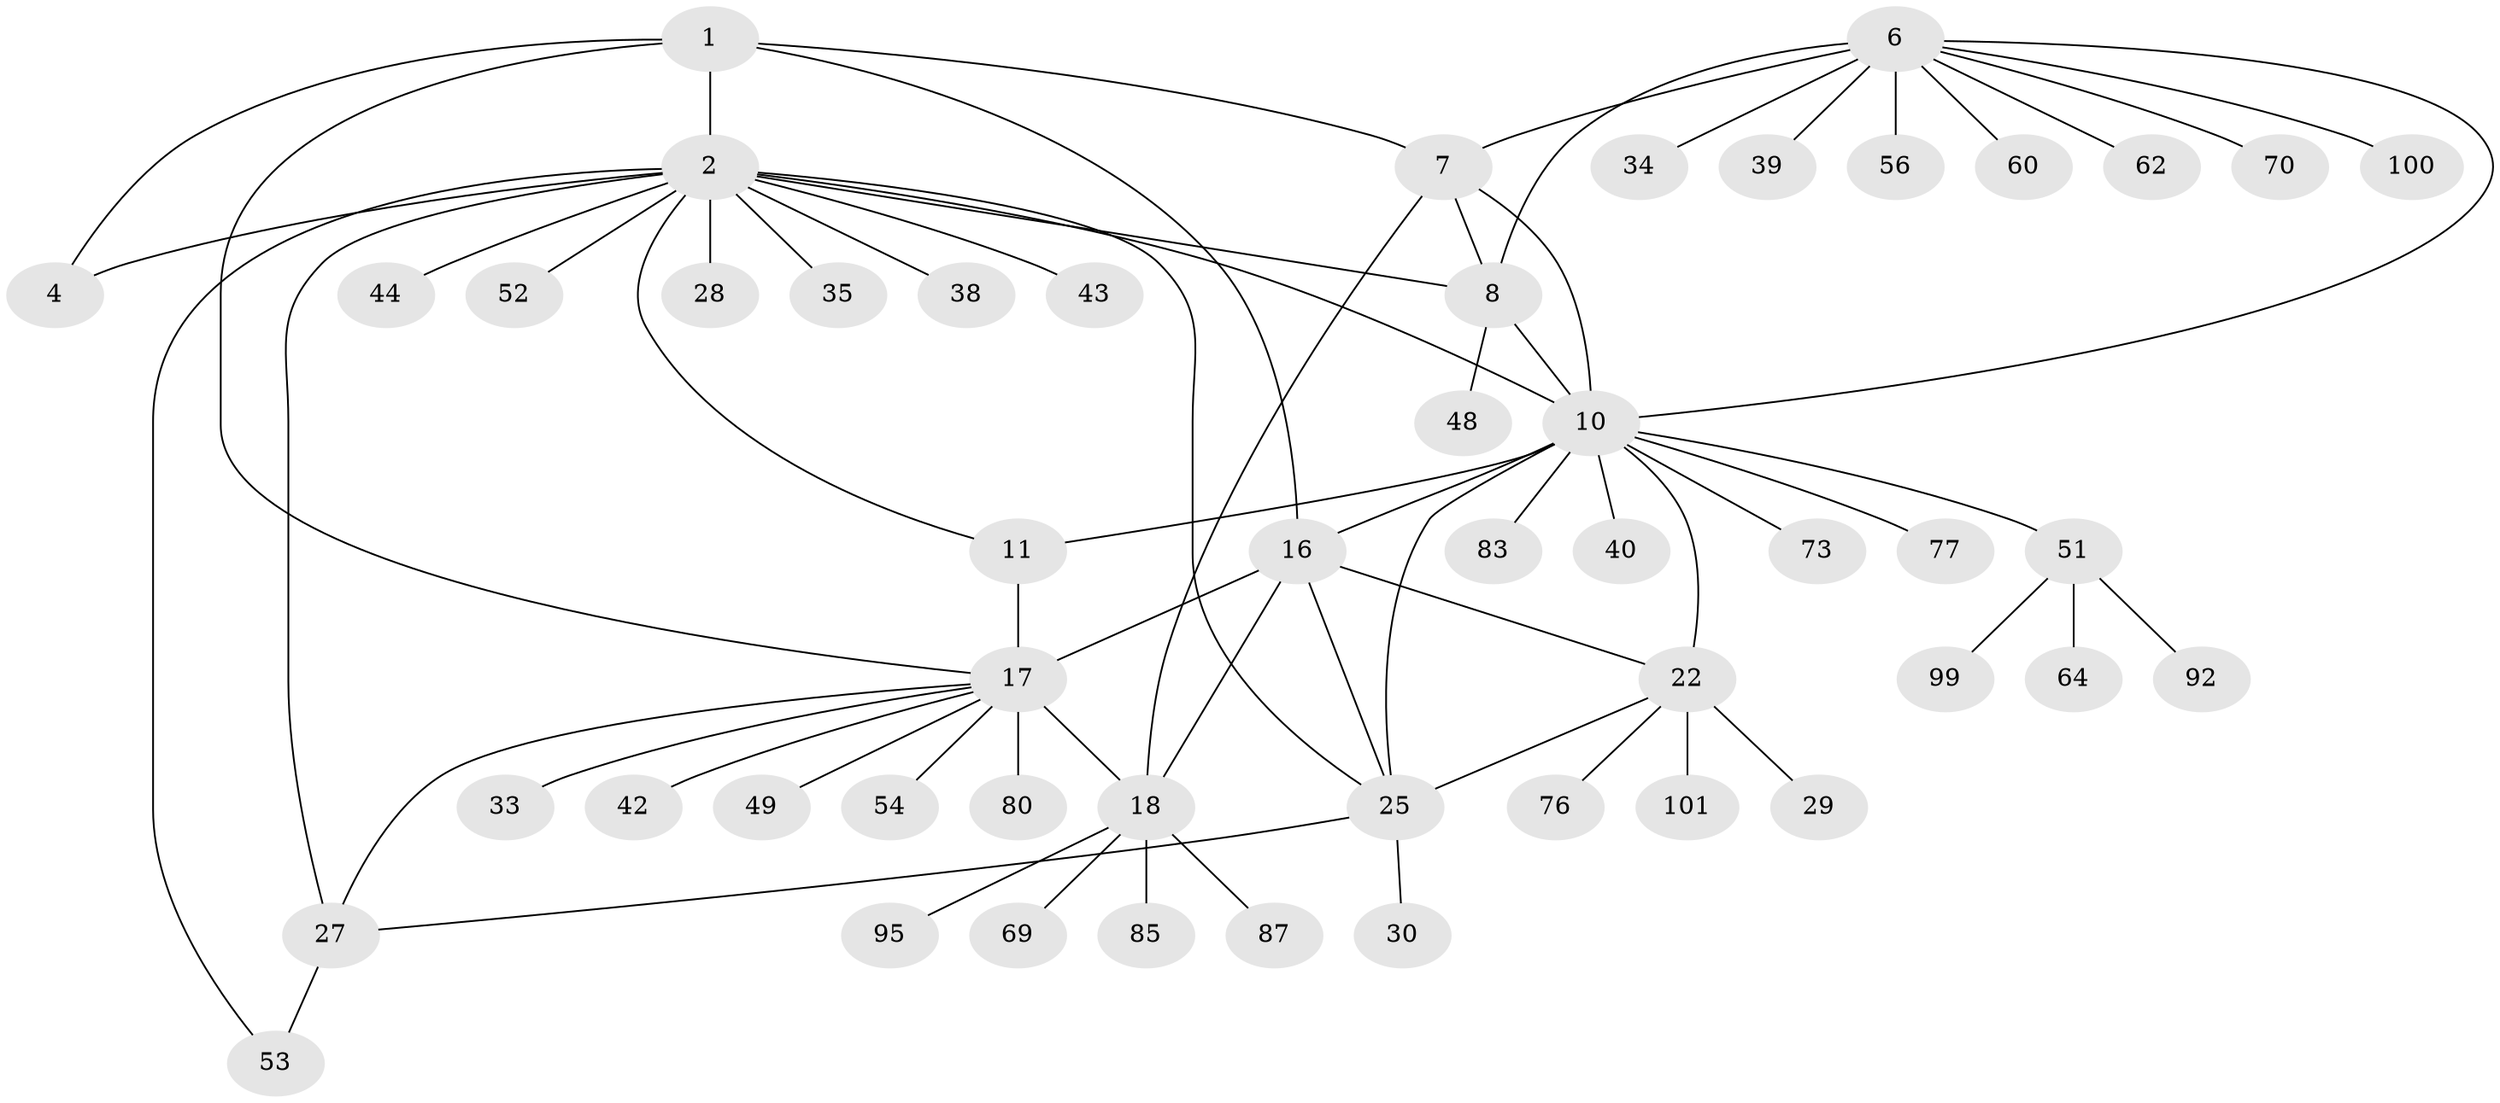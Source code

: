 // original degree distribution, {7: 0.07920792079207921, 5: 0.0297029702970297, 6: 0.019801980198019802, 4: 0.0297029702970297, 11: 0.019801980198019802, 8: 0.0594059405940594, 9: 0.009900990099009901, 10: 0.019801980198019802, 3: 0.019801980198019802, 2: 0.13861386138613863, 1: 0.5742574257425742}
// Generated by graph-tools (version 1.1) at 2025/15/03/09/25 04:15:58]
// undirected, 50 vertices, 68 edges
graph export_dot {
graph [start="1"]
  node [color=gray90,style=filled];
  1 [super="+36"];
  2 [super="+5+3"];
  4;
  6 [super="+9+47"];
  7 [super="+26"];
  8 [super="+37"];
  10 [super="+12"];
  11 [super="+89+75"];
  16 [super="+21+32+31"];
  17 [super="+20+97+19"];
  18;
  22 [super="+61+78"];
  25;
  27 [super="+46"];
  28 [super="+71"];
  29;
  30;
  33;
  34;
  35;
  38;
  39;
  40;
  42 [super="+57"];
  43 [super="+81"];
  44;
  48;
  49;
  51;
  52;
  53;
  54;
  56;
  60;
  62;
  64;
  69;
  70;
  73;
  76;
  77;
  80;
  83;
  85;
  87;
  92;
  95;
  99;
  100;
  101;
  1 -- 2 [weight=3];
  1 -- 4;
  1 -- 16;
  1 -- 7;
  1 -- 17;
  2 -- 4 [weight=3];
  2 -- 28;
  2 -- 35;
  2 -- 8;
  2 -- 11 [weight=2];
  2 -- 44;
  2 -- 43;
  2 -- 52;
  2 -- 53;
  2 -- 25;
  2 -- 27;
  2 -- 38;
  2 -- 10 [weight=4];
  6 -- 7 [weight=2];
  6 -- 8 [weight=2];
  6 -- 10 [weight=2];
  6 -- 34;
  6 -- 39;
  6 -- 56;
  6 -- 62;
  6 -- 70;
  6 -- 100;
  6 -- 60;
  7 -- 8;
  7 -- 10 [weight=2];
  7 -- 18;
  8 -- 10;
  8 -- 48;
  10 -- 40;
  10 -- 73;
  10 -- 11 [weight=2];
  10 -- 77;
  10 -- 16 [weight=2];
  10 -- 51;
  10 -- 83;
  10 -- 22 [weight=2];
  10 -- 25 [weight=2];
  11 -- 17;
  16 -- 17 [weight=3];
  16 -- 18;
  16 -- 25;
  16 -- 22;
  17 -- 18 [weight=3];
  17 -- 33;
  17 -- 42;
  17 -- 80;
  17 -- 54;
  17 -- 27;
  17 -- 49;
  18 -- 69;
  18 -- 85;
  18 -- 87;
  18 -- 95;
  22 -- 25;
  22 -- 29;
  22 -- 76;
  22 -- 101;
  25 -- 30;
  25 -- 27;
  27 -- 53;
  51 -- 64;
  51 -- 92;
  51 -- 99;
}
